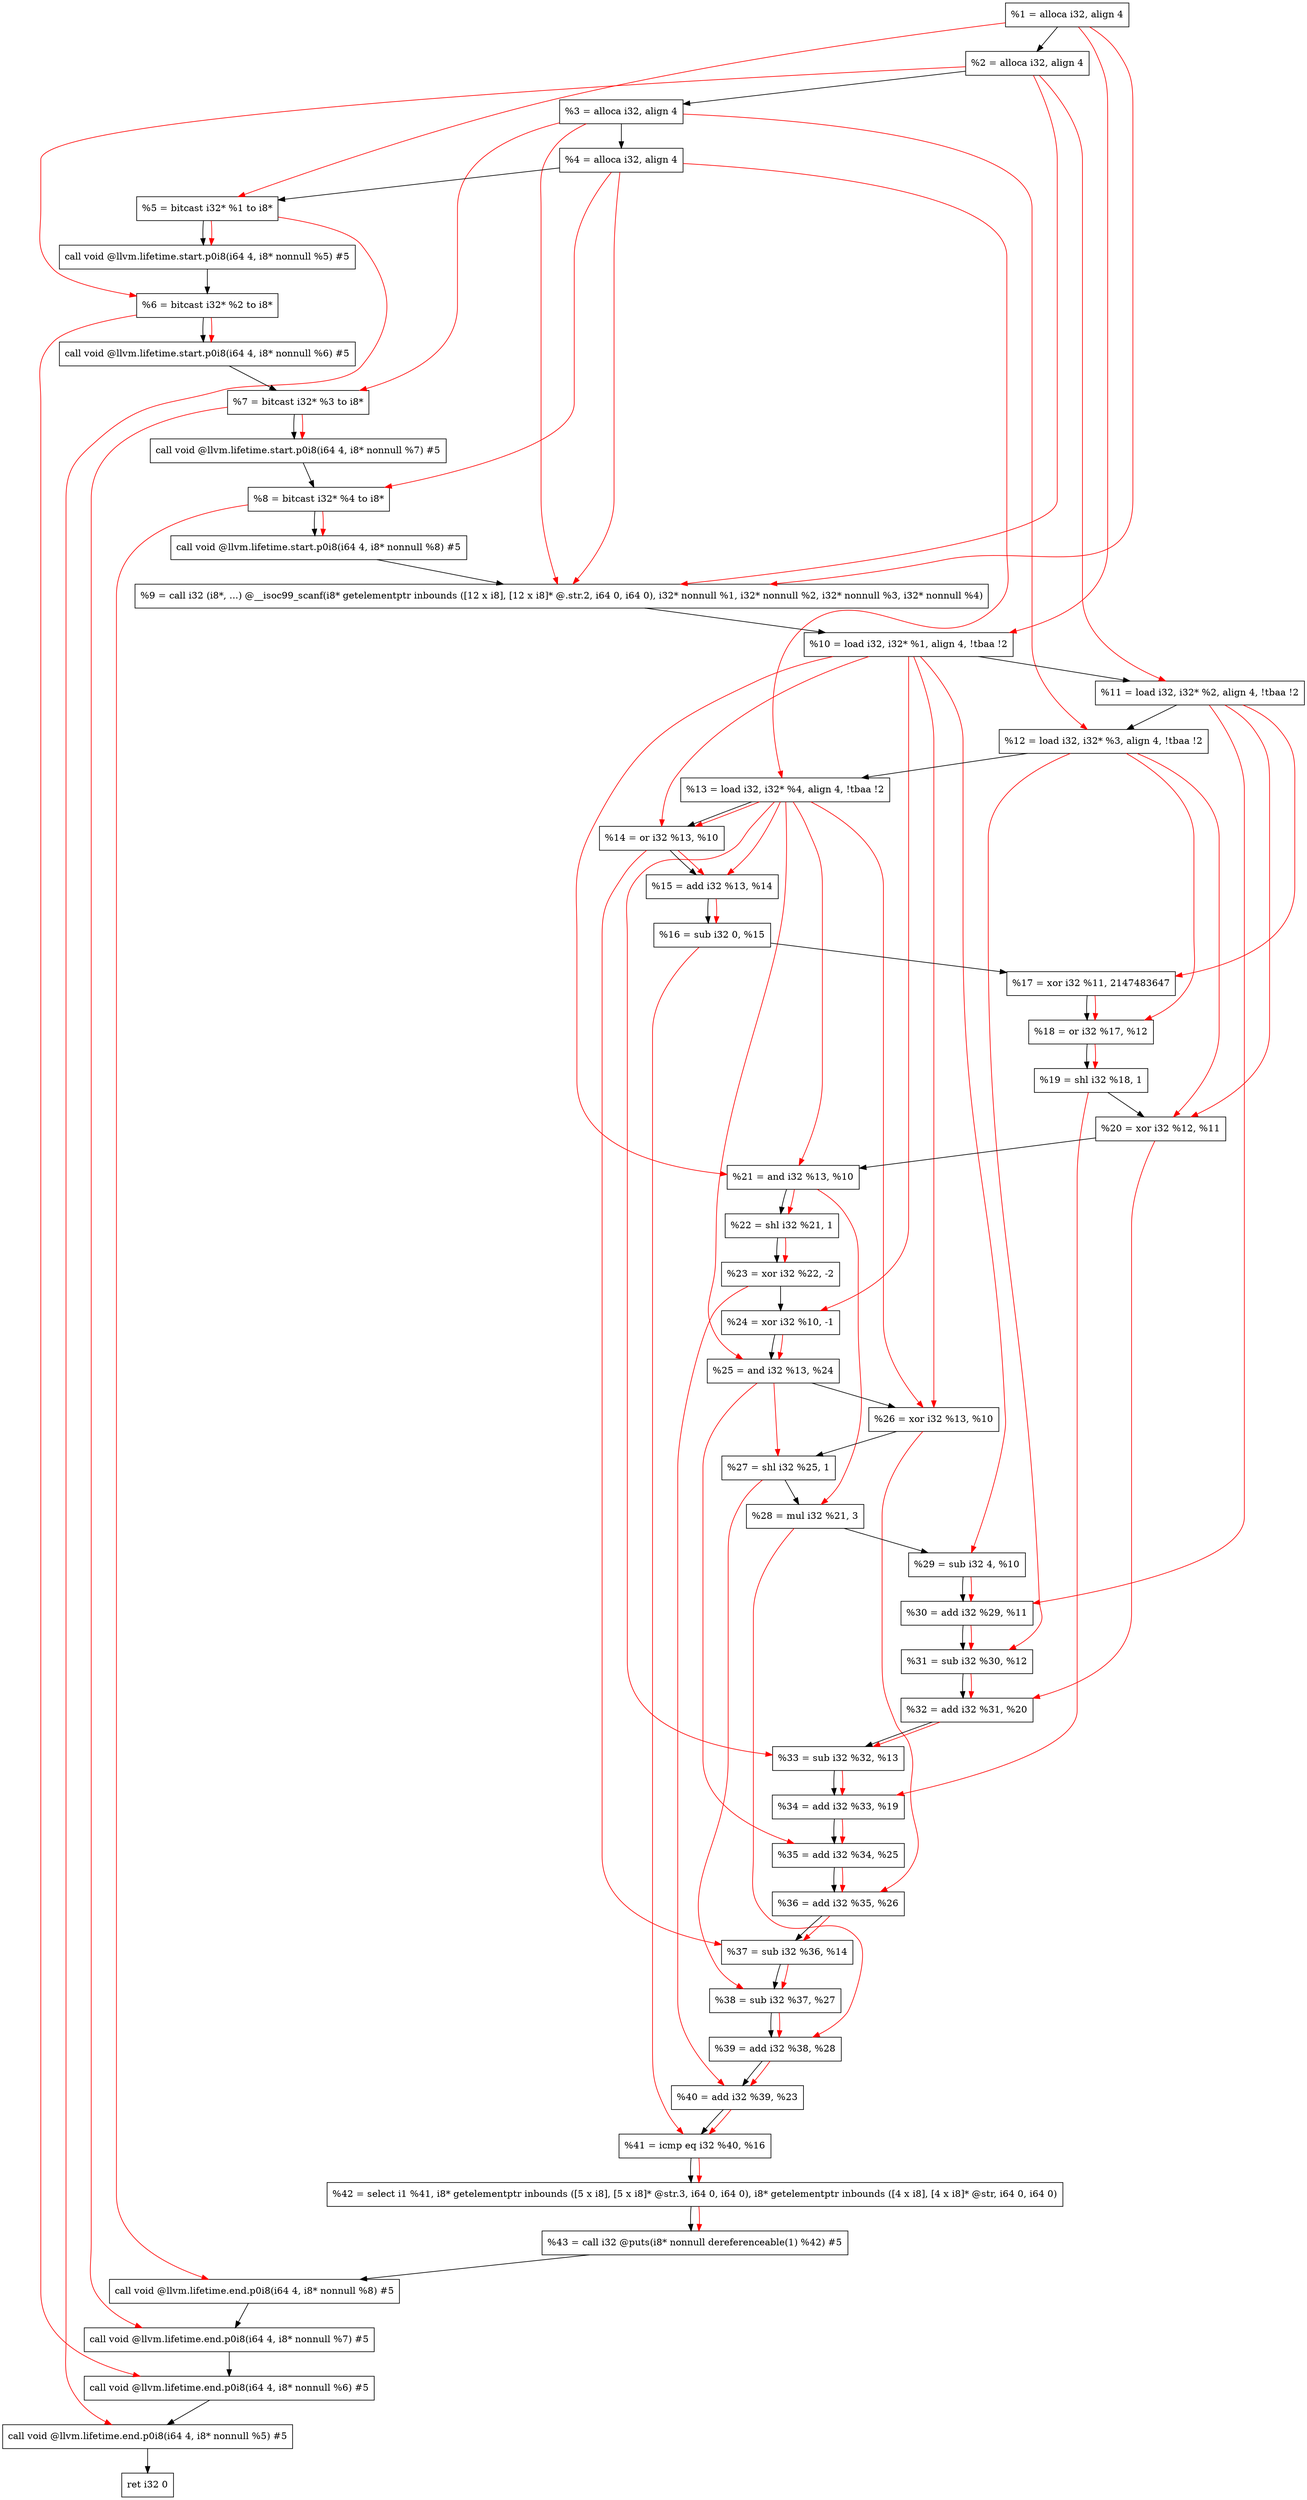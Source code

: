 digraph "DFG for'main' function" {
	Node0x11df4a8[shape=record, label="  %1 = alloca i32, align 4"];
	Node0x11df528[shape=record, label="  %2 = alloca i32, align 4"];
	Node0x11df5b8[shape=record, label="  %3 = alloca i32, align 4"];
	Node0x11df618[shape=record, label="  %4 = alloca i32, align 4"];
	Node0x11df6c8[shape=record, label="  %5 = bitcast i32* %1 to i8*"];
	Node0x11dfaf8[shape=record, label="  call void @llvm.lifetime.start.p0i8(i64 4, i8* nonnull %5) #5"];
	Node0x11dfbd8[shape=record, label="  %6 = bitcast i32* %2 to i8*"];
	Node0x11dfcd8[shape=record, label="  call void @llvm.lifetime.start.p0i8(i64 4, i8* nonnull %6) #5"];
	Node0x11dfd98[shape=record, label="  %7 = bitcast i32* %3 to i8*"];
	Node0x11dfe48[shape=record, label="  call void @llvm.lifetime.start.p0i8(i64 4, i8* nonnull %7) #5"];
	Node0x11dff08[shape=record, label="  %8 = bitcast i32* %4 to i8*"];
	Node0x11dffb8[shape=record, label="  call void @llvm.lifetime.start.p0i8(i64 4, i8* nonnull %8) #5"];
	Node0x11da910[shape=record, label="  %9 = call i32 (i8*, ...) @__isoc99_scanf(i8* getelementptr inbounds ([12 x i8], [12 x i8]* @.str.2, i64 0, i64 0), i32* nonnull %1, i32* nonnull %2, i32* nonnull %3, i32* nonnull %4)"];
	Node0x11e01b8[shape=record, label="  %10 = load i32, i32* %1, align 4, !tbaa !2"];
	Node0x11e1128[shape=record, label="  %11 = load i32, i32* %2, align 4, !tbaa !2"];
	Node0x11e1798[shape=record, label="  %12 = load i32, i32* %3, align 4, !tbaa !2"];
	Node0x11e17f8[shape=record, label="  %13 = load i32, i32* %4, align 4, !tbaa !2"];
	Node0x11e1870[shape=record, label="  %14 = or i32 %13, %10"];
	Node0x11e18e0[shape=record, label="  %15 = add i32 %13, %14"];
	Node0x11e1950[shape=record, label="  %16 = sub i32 0, %15"];
	Node0x11e19c0[shape=record, label="  %17 = xor i32 %11, 2147483647"];
	Node0x11e1a30[shape=record, label="  %18 = or i32 %17, %12"];
	Node0x11e1aa0[shape=record, label="  %19 = shl i32 %18, 1"];
	Node0x11e1b10[shape=record, label="  %20 = xor i32 %12, %11"];
	Node0x11e1b80[shape=record, label="  %21 = and i32 %13, %10"];
	Node0x11e1bf0[shape=record, label="  %22 = shl i32 %21, 1"];
	Node0x11e1c60[shape=record, label="  %23 = xor i32 %22, -2"];
	Node0x11e1cd0[shape=record, label="  %24 = xor i32 %10, -1"];
	Node0x11e1d40[shape=record, label="  %25 = and i32 %13, %24"];
	Node0x11e1db0[shape=record, label="  %26 = xor i32 %13, %10"];
	Node0x11e1e20[shape=record, label="  %27 = shl i32 %25, 1"];
	Node0x11e1e90[shape=record, label="  %28 = mul i32 %21, 3"];
	Node0x11e1f00[shape=record, label="  %29 = sub i32 4, %10"];
	Node0x11e1f70[shape=record, label="  %30 = add i32 %29, %11"];
	Node0x11e1fe0[shape=record, label="  %31 = sub i32 %30, %12"];
	Node0x11e2050[shape=record, label="  %32 = add i32 %31, %20"];
	Node0x11e20c0[shape=record, label="  %33 = sub i32 %32, %13"];
	Node0x11e2130[shape=record, label="  %34 = add i32 %33, %19"];
	Node0x11e21a0[shape=record, label="  %35 = add i32 %34, %25"];
	Node0x11e2210[shape=record, label="  %36 = add i32 %35, %26"];
	Node0x11e2280[shape=record, label="  %37 = sub i32 %36, %14"];
	Node0x11e22f0[shape=record, label="  %38 = sub i32 %37, %27"];
	Node0x11e2360[shape=record, label="  %39 = add i32 %38, %28"];
	Node0x11e23d0[shape=record, label="  %40 = add i32 %39, %23"];
	Node0x11e2440[shape=record, label="  %41 = icmp eq i32 %40, %16"];
	Node0x117f8b8[shape=record, label="  %42 = select i1 %41, i8* getelementptr inbounds ([5 x i8], [5 x i8]* @str.3, i64 0, i64 0), i8* getelementptr inbounds ([4 x i8], [4 x i8]* @str, i64 0, i64 0)"];
	Node0x11e24d0[shape=record, label="  %43 = call i32 @puts(i8* nonnull dereferenceable(1) %42) #5"];
	Node0x11e2778[shape=record, label="  call void @llvm.lifetime.end.p0i8(i64 4, i8* nonnull %8) #5"];
	Node0x11e28d8[shape=record, label="  call void @llvm.lifetime.end.p0i8(i64 4, i8* nonnull %7) #5"];
	Node0x11e29e8[shape=record, label="  call void @llvm.lifetime.end.p0i8(i64 4, i8* nonnull %6) #5"];
	Node0x11e2af8[shape=record, label="  call void @llvm.lifetime.end.p0i8(i64 4, i8* nonnull %5) #5"];
	Node0x11e2bb8[shape=record, label="  ret i32 0"];
	Node0x11df4a8 -> Node0x11df528;
	Node0x11df528 -> Node0x11df5b8;
	Node0x11df5b8 -> Node0x11df618;
	Node0x11df618 -> Node0x11df6c8;
	Node0x11df6c8 -> Node0x11dfaf8;
	Node0x11dfaf8 -> Node0x11dfbd8;
	Node0x11dfbd8 -> Node0x11dfcd8;
	Node0x11dfcd8 -> Node0x11dfd98;
	Node0x11dfd98 -> Node0x11dfe48;
	Node0x11dfe48 -> Node0x11dff08;
	Node0x11dff08 -> Node0x11dffb8;
	Node0x11dffb8 -> Node0x11da910;
	Node0x11da910 -> Node0x11e01b8;
	Node0x11e01b8 -> Node0x11e1128;
	Node0x11e1128 -> Node0x11e1798;
	Node0x11e1798 -> Node0x11e17f8;
	Node0x11e17f8 -> Node0x11e1870;
	Node0x11e1870 -> Node0x11e18e0;
	Node0x11e18e0 -> Node0x11e1950;
	Node0x11e1950 -> Node0x11e19c0;
	Node0x11e19c0 -> Node0x11e1a30;
	Node0x11e1a30 -> Node0x11e1aa0;
	Node0x11e1aa0 -> Node0x11e1b10;
	Node0x11e1b10 -> Node0x11e1b80;
	Node0x11e1b80 -> Node0x11e1bf0;
	Node0x11e1bf0 -> Node0x11e1c60;
	Node0x11e1c60 -> Node0x11e1cd0;
	Node0x11e1cd0 -> Node0x11e1d40;
	Node0x11e1d40 -> Node0x11e1db0;
	Node0x11e1db0 -> Node0x11e1e20;
	Node0x11e1e20 -> Node0x11e1e90;
	Node0x11e1e90 -> Node0x11e1f00;
	Node0x11e1f00 -> Node0x11e1f70;
	Node0x11e1f70 -> Node0x11e1fe0;
	Node0x11e1fe0 -> Node0x11e2050;
	Node0x11e2050 -> Node0x11e20c0;
	Node0x11e20c0 -> Node0x11e2130;
	Node0x11e2130 -> Node0x11e21a0;
	Node0x11e21a0 -> Node0x11e2210;
	Node0x11e2210 -> Node0x11e2280;
	Node0x11e2280 -> Node0x11e22f0;
	Node0x11e22f0 -> Node0x11e2360;
	Node0x11e2360 -> Node0x11e23d0;
	Node0x11e23d0 -> Node0x11e2440;
	Node0x11e2440 -> Node0x117f8b8;
	Node0x117f8b8 -> Node0x11e24d0;
	Node0x11e24d0 -> Node0x11e2778;
	Node0x11e2778 -> Node0x11e28d8;
	Node0x11e28d8 -> Node0x11e29e8;
	Node0x11e29e8 -> Node0x11e2af8;
	Node0x11e2af8 -> Node0x11e2bb8;
edge [color=red]
	Node0x11df4a8 -> Node0x11df6c8;
	Node0x11df6c8 -> Node0x11dfaf8;
	Node0x11df528 -> Node0x11dfbd8;
	Node0x11dfbd8 -> Node0x11dfcd8;
	Node0x11df5b8 -> Node0x11dfd98;
	Node0x11dfd98 -> Node0x11dfe48;
	Node0x11df618 -> Node0x11dff08;
	Node0x11dff08 -> Node0x11dffb8;
	Node0x11df4a8 -> Node0x11da910;
	Node0x11df528 -> Node0x11da910;
	Node0x11df5b8 -> Node0x11da910;
	Node0x11df618 -> Node0x11da910;
	Node0x11df4a8 -> Node0x11e01b8;
	Node0x11df528 -> Node0x11e1128;
	Node0x11df5b8 -> Node0x11e1798;
	Node0x11df618 -> Node0x11e17f8;
	Node0x11e17f8 -> Node0x11e1870;
	Node0x11e01b8 -> Node0x11e1870;
	Node0x11e17f8 -> Node0x11e18e0;
	Node0x11e1870 -> Node0x11e18e0;
	Node0x11e18e0 -> Node0x11e1950;
	Node0x11e1128 -> Node0x11e19c0;
	Node0x11e19c0 -> Node0x11e1a30;
	Node0x11e1798 -> Node0x11e1a30;
	Node0x11e1a30 -> Node0x11e1aa0;
	Node0x11e1798 -> Node0x11e1b10;
	Node0x11e1128 -> Node0x11e1b10;
	Node0x11e17f8 -> Node0x11e1b80;
	Node0x11e01b8 -> Node0x11e1b80;
	Node0x11e1b80 -> Node0x11e1bf0;
	Node0x11e1bf0 -> Node0x11e1c60;
	Node0x11e01b8 -> Node0x11e1cd0;
	Node0x11e17f8 -> Node0x11e1d40;
	Node0x11e1cd0 -> Node0x11e1d40;
	Node0x11e17f8 -> Node0x11e1db0;
	Node0x11e01b8 -> Node0x11e1db0;
	Node0x11e1d40 -> Node0x11e1e20;
	Node0x11e1b80 -> Node0x11e1e90;
	Node0x11e01b8 -> Node0x11e1f00;
	Node0x11e1f00 -> Node0x11e1f70;
	Node0x11e1128 -> Node0x11e1f70;
	Node0x11e1f70 -> Node0x11e1fe0;
	Node0x11e1798 -> Node0x11e1fe0;
	Node0x11e1fe0 -> Node0x11e2050;
	Node0x11e1b10 -> Node0x11e2050;
	Node0x11e2050 -> Node0x11e20c0;
	Node0x11e17f8 -> Node0x11e20c0;
	Node0x11e20c0 -> Node0x11e2130;
	Node0x11e1aa0 -> Node0x11e2130;
	Node0x11e2130 -> Node0x11e21a0;
	Node0x11e1d40 -> Node0x11e21a0;
	Node0x11e21a0 -> Node0x11e2210;
	Node0x11e1db0 -> Node0x11e2210;
	Node0x11e2210 -> Node0x11e2280;
	Node0x11e1870 -> Node0x11e2280;
	Node0x11e2280 -> Node0x11e22f0;
	Node0x11e1e20 -> Node0x11e22f0;
	Node0x11e22f0 -> Node0x11e2360;
	Node0x11e1e90 -> Node0x11e2360;
	Node0x11e2360 -> Node0x11e23d0;
	Node0x11e1c60 -> Node0x11e23d0;
	Node0x11e23d0 -> Node0x11e2440;
	Node0x11e1950 -> Node0x11e2440;
	Node0x11e2440 -> Node0x117f8b8;
	Node0x117f8b8 -> Node0x11e24d0;
	Node0x11dff08 -> Node0x11e2778;
	Node0x11dfd98 -> Node0x11e28d8;
	Node0x11dfbd8 -> Node0x11e29e8;
	Node0x11df6c8 -> Node0x11e2af8;
}
